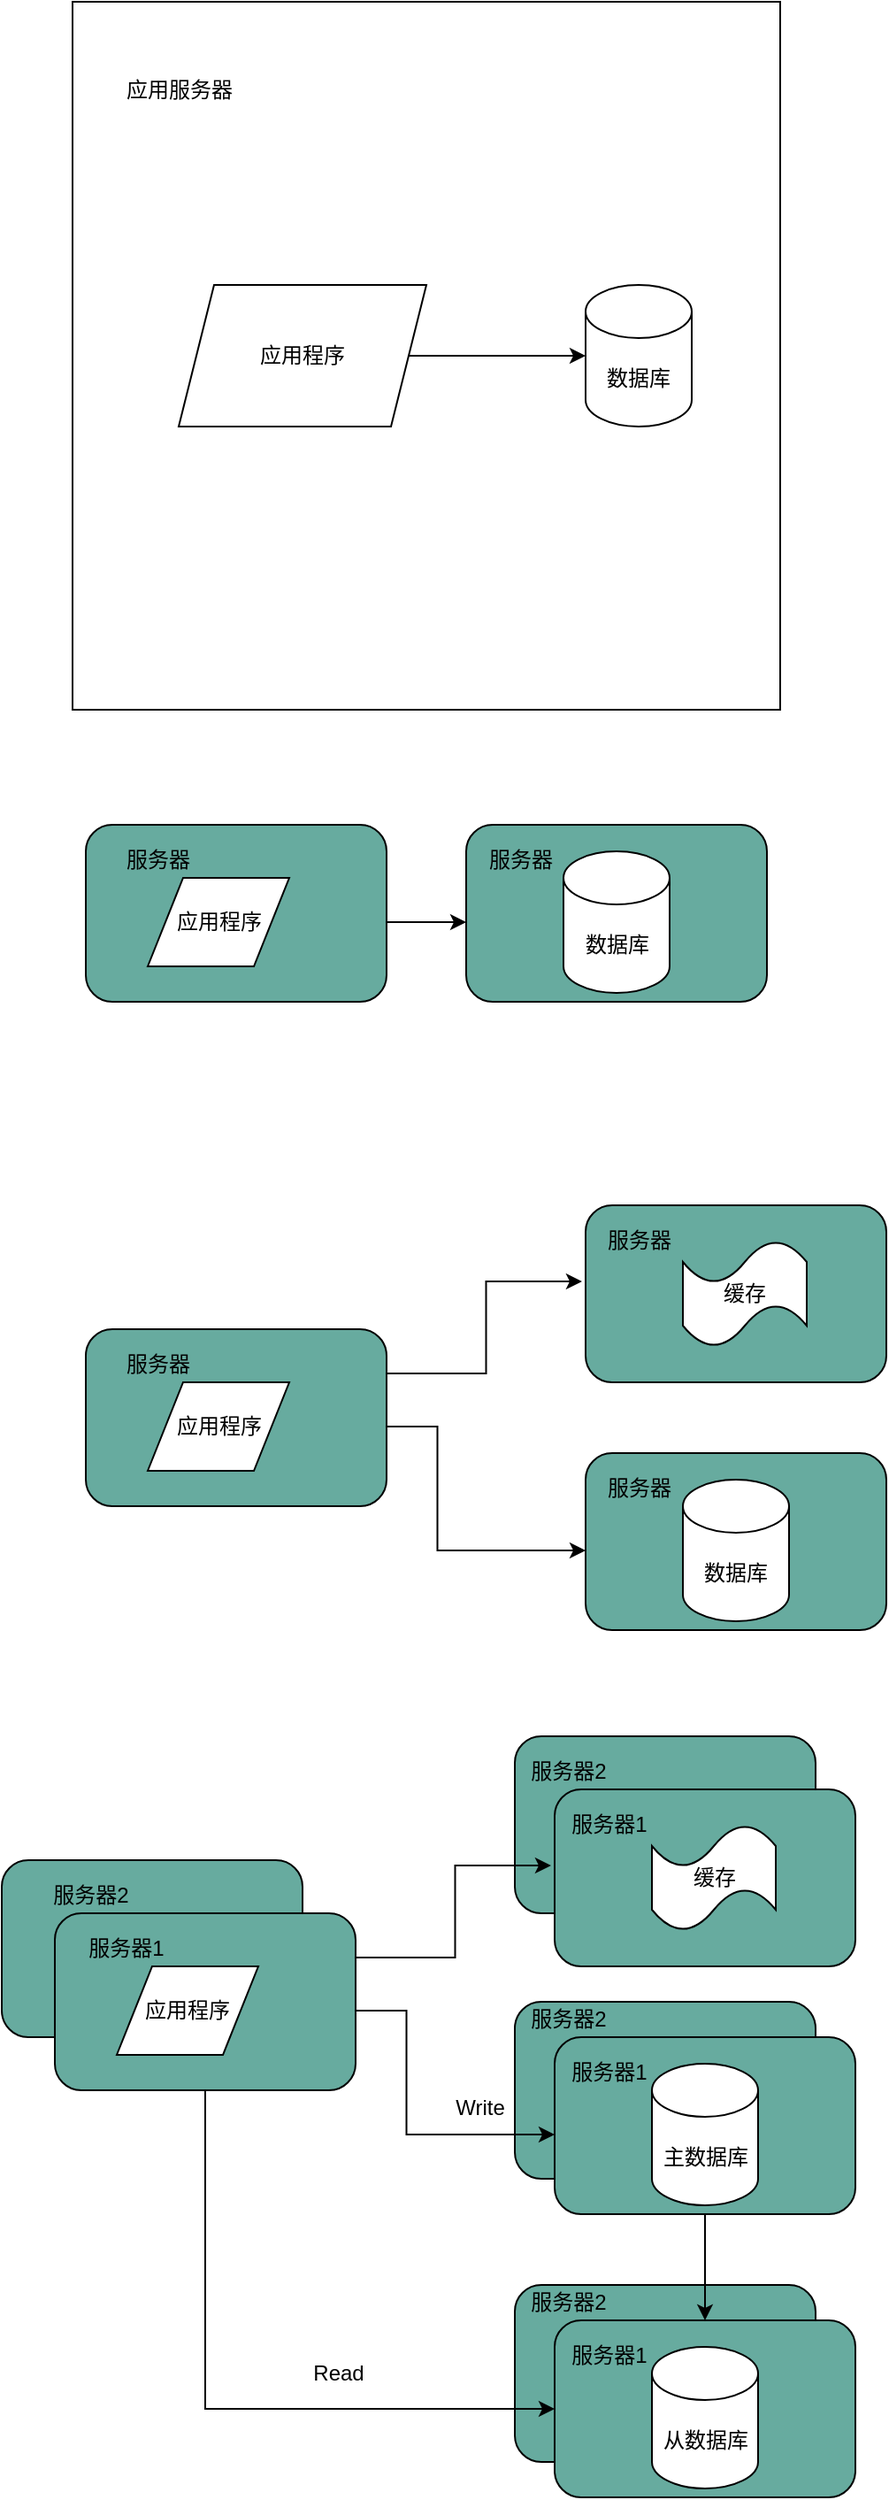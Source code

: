 <mxfile version="13.9.9" type="device"><diagram id="QOY04SKWA31hY6OppW7o" name="第 1 页"><mxGraphModel dx="1422" dy="822" grid="1" gridSize="10" guides="1" tooltips="1" connect="1" arrows="1" fold="1" page="1" pageScale="1" pageWidth="827" pageHeight="1169" math="0" shadow="0"><root><mxCell id="0"/><mxCell id="1" parent="0"/><mxCell id="8I1qeFc74La0u3_8Tl77-29" value="" style="rounded=1;whiteSpace=wrap;html=1;fillColor=#67AB9F;" vertex="1" parent="1"><mxGeometry x="400" y="1360" width="170" height="100" as="geometry"/></mxCell><mxCell id="8I1qeFc74La0u3_8Tl77-27" value="" style="rounded=1;whiteSpace=wrap;html=1;fillColor=#67AB9F;" vertex="1" parent="1"><mxGeometry x="400" y="1200" width="170" height="100" as="geometry"/></mxCell><mxCell id="8I1qeFc74La0u3_8Tl77-25" value="" style="rounded=1;whiteSpace=wrap;html=1;fillColor=#67AB9F;" vertex="1" parent="1"><mxGeometry x="400" y="1050" width="170" height="100" as="geometry"/></mxCell><mxCell id="8I1qeFc74La0u3_8Tl77-23" value="" style="rounded=1;whiteSpace=wrap;html=1;fillColor=#67AB9F;" vertex="1" parent="1"><mxGeometry x="110" y="1120" width="170" height="100" as="geometry"/></mxCell><mxCell id="lwZkwnokWrmu8iWrc6Pf-2" value="" style="whiteSpace=wrap;html=1;aspect=fixed;" parent="1" vertex="1"><mxGeometry x="150" y="70" width="400" height="400" as="geometry"/></mxCell><mxCell id="lwZkwnokWrmu8iWrc6Pf-6" style="edgeStyle=orthogonalEdgeStyle;rounded=0;orthogonalLoop=1;jettySize=auto;html=1;" parent="1" source="lwZkwnokWrmu8iWrc6Pf-4" target="lwZkwnokWrmu8iWrc6Pf-5" edge="1"><mxGeometry relative="1" as="geometry"/></mxCell><mxCell id="lwZkwnokWrmu8iWrc6Pf-4" value="应用程序" style="shape=parallelogram;perimeter=parallelogramPerimeter;whiteSpace=wrap;html=1;fixedSize=1;" parent="1" vertex="1"><mxGeometry x="210" y="230" width="140" height="80" as="geometry"/></mxCell><mxCell id="lwZkwnokWrmu8iWrc6Pf-5" value="数据库" style="shape=cylinder3;whiteSpace=wrap;html=1;boundedLbl=1;backgroundOutline=1;size=15;" parent="1" vertex="1"><mxGeometry x="440" y="230" width="60" height="80" as="geometry"/></mxCell><mxCell id="lwZkwnokWrmu8iWrc6Pf-8" value="应用服务器" style="text;html=1;resizable=0;autosize=1;align=center;verticalAlign=middle;points=[];fillColor=none;strokeColor=none;rounded=0;" parent="1" vertex="1"><mxGeometry x="170" y="110" width="80" height="20" as="geometry"/></mxCell><mxCell id="AIeG41EO_dWTRk5xbDfh-3" style="edgeStyle=orthogonalEdgeStyle;rounded=0;orthogonalLoop=1;jettySize=auto;html=1;entryX=0;entryY=0.55;entryDx=0;entryDy=0;entryPerimeter=0;" parent="1" source="AIeG41EO_dWTRk5xbDfh-4" target="AIeG41EO_dWTRk5xbDfh-13" edge="1"><mxGeometry relative="1" as="geometry"/></mxCell><mxCell id="AIeG41EO_dWTRk5xbDfh-8" value="" style="rounded=1;whiteSpace=wrap;html=1;fillColor=#67AB9F;" parent="1" vertex="1"><mxGeometry x="157.5" y="535" width="170" height="100" as="geometry"/></mxCell><mxCell id="AIeG41EO_dWTRk5xbDfh-4" value="应用程序" style="shape=parallelogram;perimeter=parallelogramPerimeter;whiteSpace=wrap;html=1;fixedSize=1;" parent="1" vertex="1"><mxGeometry x="192.5" y="565" width="80" height="50" as="geometry"/></mxCell><mxCell id="AIeG41EO_dWTRk5xbDfh-6" value="服务器" style="text;html=1;resizable=0;autosize=1;align=center;verticalAlign=middle;points=[];fillColor=none;strokeColor=none;rounded=0;" parent="1" vertex="1"><mxGeometry x="172.5" y="545" width="50" height="20" as="geometry"/></mxCell><mxCell id="AIeG41EO_dWTRk5xbDfh-13" value="" style="rounded=1;whiteSpace=wrap;html=1;fillColor=#67AB9F;" parent="1" vertex="1"><mxGeometry x="372.5" y="535" width="170" height="100" as="geometry"/></mxCell><mxCell id="AIeG41EO_dWTRk5xbDfh-5" value="数据库" style="shape=cylinder3;whiteSpace=wrap;html=1;boundedLbl=1;backgroundOutline=1;size=15;" parent="1" vertex="1"><mxGeometry x="427.5" y="550" width="60" height="80" as="geometry"/></mxCell><mxCell id="AIeG41EO_dWTRk5xbDfh-14" value="服务器" style="text;html=1;resizable=0;autosize=1;align=center;verticalAlign=middle;points=[];fillColor=none;strokeColor=none;rounded=0;" parent="1" vertex="1"><mxGeometry x="377.5" y="545" width="50" height="20" as="geometry"/></mxCell><mxCell id="AIeG41EO_dWTRk5xbDfh-15" style="edgeStyle=orthogonalEdgeStyle;rounded=0;orthogonalLoop=1;jettySize=auto;html=1;entryX=0;entryY=0.55;entryDx=0;entryDy=0;entryPerimeter=0;" parent="1" source="AIeG41EO_dWTRk5xbDfh-17" target="AIeG41EO_dWTRk5xbDfh-19" edge="1"><mxGeometry relative="1" as="geometry"/></mxCell><mxCell id="AIeG41EO_dWTRk5xbDfh-27" style="edgeStyle=orthogonalEdgeStyle;rounded=0;orthogonalLoop=1;jettySize=auto;html=1;exitX=1;exitY=0.25;exitDx=0;exitDy=0;entryX=-0.012;entryY=0.43;entryDx=0;entryDy=0;entryPerimeter=0;" parent="1" source="AIeG41EO_dWTRk5xbDfh-16" target="AIeG41EO_dWTRk5xbDfh-23" edge="1"><mxGeometry relative="1" as="geometry"/></mxCell><mxCell id="AIeG41EO_dWTRk5xbDfh-16" value="" style="rounded=1;whiteSpace=wrap;html=1;fillColor=#67AB9F;" parent="1" vertex="1"><mxGeometry x="157.5" y="820" width="170" height="100" as="geometry"/></mxCell><mxCell id="AIeG41EO_dWTRk5xbDfh-17" value="应用程序" style="shape=parallelogram;perimeter=parallelogramPerimeter;whiteSpace=wrap;html=1;fixedSize=1;" parent="1" vertex="1"><mxGeometry x="192.5" y="850" width="80" height="50" as="geometry"/></mxCell><mxCell id="AIeG41EO_dWTRk5xbDfh-18" value="服务器" style="text;html=1;resizable=0;autosize=1;align=center;verticalAlign=middle;points=[];fillColor=none;strokeColor=none;rounded=0;" parent="1" vertex="1"><mxGeometry x="172.5" y="830" width="50" height="20" as="geometry"/></mxCell><mxCell id="AIeG41EO_dWTRk5xbDfh-19" value="" style="rounded=1;whiteSpace=wrap;html=1;fillColor=#67AB9F;" parent="1" vertex="1"><mxGeometry x="440" y="890" width="170" height="100" as="geometry"/></mxCell><mxCell id="AIeG41EO_dWTRk5xbDfh-20" value="数据库" style="shape=cylinder3;whiteSpace=wrap;html=1;boundedLbl=1;backgroundOutline=1;size=15;" parent="1" vertex="1"><mxGeometry x="495" y="905" width="60" height="80" as="geometry"/></mxCell><mxCell id="AIeG41EO_dWTRk5xbDfh-21" value="服务器" style="text;html=1;resizable=0;autosize=1;align=center;verticalAlign=middle;points=[];fillColor=none;strokeColor=none;rounded=0;" parent="1" vertex="1"><mxGeometry x="445" y="900" width="50" height="20" as="geometry"/></mxCell><mxCell id="AIeG41EO_dWTRk5xbDfh-23" value="" style="rounded=1;whiteSpace=wrap;html=1;fillColor=#67AB9F;" parent="1" vertex="1"><mxGeometry x="440" y="750" width="170" height="100" as="geometry"/></mxCell><mxCell id="AIeG41EO_dWTRk5xbDfh-25" value="服务器" style="text;html=1;resizable=0;autosize=1;align=center;verticalAlign=middle;points=[];fillColor=none;strokeColor=none;rounded=0;" parent="1" vertex="1"><mxGeometry x="445" y="760" width="50" height="20" as="geometry"/></mxCell><mxCell id="AIeG41EO_dWTRk5xbDfh-26" value="缓存" style="shape=tape;whiteSpace=wrap;html=1;fillColor=#FFFFFF;" parent="1" vertex="1"><mxGeometry x="495" y="770" width="70" height="60" as="geometry"/></mxCell><mxCell id="8I1qeFc74La0u3_8Tl77-1" style="edgeStyle=orthogonalEdgeStyle;rounded=0;orthogonalLoop=1;jettySize=auto;html=1;entryX=0;entryY=0.55;entryDx=0;entryDy=0;entryPerimeter=0;" edge="1" parent="1" source="8I1qeFc74La0u3_8Tl77-4" target="8I1qeFc74La0u3_8Tl77-6"><mxGeometry relative="1" as="geometry"/></mxCell><mxCell id="8I1qeFc74La0u3_8Tl77-2" style="edgeStyle=orthogonalEdgeStyle;rounded=0;orthogonalLoop=1;jettySize=auto;html=1;exitX=1;exitY=0.25;exitDx=0;exitDy=0;entryX=-0.012;entryY=0.43;entryDx=0;entryDy=0;entryPerimeter=0;" edge="1" parent="1" source="8I1qeFc74La0u3_8Tl77-3" target="8I1qeFc74La0u3_8Tl77-9"><mxGeometry relative="1" as="geometry"/></mxCell><mxCell id="8I1qeFc74La0u3_8Tl77-20" style="edgeStyle=orthogonalEdgeStyle;rounded=0;orthogonalLoop=1;jettySize=auto;html=1;exitX=0.5;exitY=1;exitDx=0;exitDy=0;entryX=0;entryY=0.5;entryDx=0;entryDy=0;" edge="1" parent="1" source="8I1qeFc74La0u3_8Tl77-3" target="8I1qeFc74La0u3_8Tl77-16"><mxGeometry relative="1" as="geometry"/></mxCell><mxCell id="8I1qeFc74La0u3_8Tl77-3" value="" style="rounded=1;whiteSpace=wrap;html=1;fillColor=#67AB9F;" vertex="1" parent="1"><mxGeometry x="140" y="1150" width="170" height="100" as="geometry"/></mxCell><mxCell id="8I1qeFc74La0u3_8Tl77-4" value="应用程序" style="shape=parallelogram;perimeter=parallelogramPerimeter;whiteSpace=wrap;html=1;fixedSize=1;" vertex="1" parent="1"><mxGeometry x="175" y="1180" width="80" height="50" as="geometry"/></mxCell><mxCell id="8I1qeFc74La0u3_8Tl77-5" value="服务器1" style="text;html=1;resizable=0;autosize=1;align=center;verticalAlign=middle;points=[];fillColor=none;strokeColor=none;rounded=0;" vertex="1" parent="1"><mxGeometry x="150" y="1160" width="60" height="20" as="geometry"/></mxCell><mxCell id="8I1qeFc74La0u3_8Tl77-19" style="edgeStyle=orthogonalEdgeStyle;rounded=0;orthogonalLoop=1;jettySize=auto;html=1;entryX=0.5;entryY=0;entryDx=0;entryDy=0;" edge="1" parent="1" source="8I1qeFc74La0u3_8Tl77-6" target="8I1qeFc74La0u3_8Tl77-16"><mxGeometry relative="1" as="geometry"/></mxCell><mxCell id="8I1qeFc74La0u3_8Tl77-6" value="" style="rounded=1;whiteSpace=wrap;html=1;fillColor=#67AB9F;" vertex="1" parent="1"><mxGeometry x="422.5" y="1220" width="170" height="100" as="geometry"/></mxCell><mxCell id="8I1qeFc74La0u3_8Tl77-7" value="主数据库" style="shape=cylinder3;whiteSpace=wrap;html=1;boundedLbl=1;backgroundOutline=1;size=15;" vertex="1" parent="1"><mxGeometry x="477.5" y="1235" width="60" height="80" as="geometry"/></mxCell><mxCell id="8I1qeFc74La0u3_8Tl77-8" value="服务器1" style="text;html=1;resizable=0;autosize=1;align=center;verticalAlign=middle;points=[];fillColor=none;strokeColor=none;rounded=0;" vertex="1" parent="1"><mxGeometry x="422.5" y="1230" width="60" height="20" as="geometry"/></mxCell><mxCell id="8I1qeFc74La0u3_8Tl77-9" value="" style="rounded=1;whiteSpace=wrap;html=1;fillColor=#67AB9F;" vertex="1" parent="1"><mxGeometry x="422.5" y="1080" width="170" height="100" as="geometry"/></mxCell><mxCell id="8I1qeFc74La0u3_8Tl77-10" value="服务器1" style="text;html=1;resizable=0;autosize=1;align=center;verticalAlign=middle;points=[];fillColor=none;strokeColor=none;rounded=0;" vertex="1" parent="1"><mxGeometry x="422.5" y="1090" width="60" height="20" as="geometry"/></mxCell><mxCell id="8I1qeFc74La0u3_8Tl77-11" value="缓存" style="shape=tape;whiteSpace=wrap;html=1;fillColor=#FFFFFF;" vertex="1" parent="1"><mxGeometry x="477.5" y="1100" width="70" height="60" as="geometry"/></mxCell><mxCell id="8I1qeFc74La0u3_8Tl77-16" value="" style="rounded=1;whiteSpace=wrap;html=1;fillColor=#67AB9F;" vertex="1" parent="1"><mxGeometry x="422.5" y="1380" width="170" height="100" as="geometry"/></mxCell><mxCell id="8I1qeFc74La0u3_8Tl77-17" value="从数据库" style="shape=cylinder3;whiteSpace=wrap;html=1;boundedLbl=1;backgroundOutline=1;size=15;" vertex="1" parent="1"><mxGeometry x="477.5" y="1395" width="60" height="80" as="geometry"/></mxCell><mxCell id="8I1qeFc74La0u3_8Tl77-18" value="服务器1" style="text;html=1;resizable=0;autosize=1;align=center;verticalAlign=middle;points=[];fillColor=none;strokeColor=none;rounded=0;" vertex="1" parent="1"><mxGeometry x="422.5" y="1390" width="60" height="20" as="geometry"/></mxCell><mxCell id="8I1qeFc74La0u3_8Tl77-21" value="Write" style="text;html=1;resizable=0;autosize=1;align=center;verticalAlign=middle;points=[];fillColor=none;strokeColor=none;rounded=0;" vertex="1" parent="1"><mxGeometry x="360" y="1250" width="40" height="20" as="geometry"/></mxCell><mxCell id="8I1qeFc74La0u3_8Tl77-22" value="Read" style="text;html=1;resizable=0;autosize=1;align=center;verticalAlign=middle;points=[];fillColor=none;strokeColor=none;rounded=0;" vertex="1" parent="1"><mxGeometry x="280" y="1400" width="40" height="20" as="geometry"/></mxCell><mxCell id="8I1qeFc74La0u3_8Tl77-24" value="服务器2" style="text;html=1;resizable=0;autosize=1;align=center;verticalAlign=middle;points=[];fillColor=none;strokeColor=none;rounded=0;" vertex="1" parent="1"><mxGeometry x="130" y="1130" width="60" height="20" as="geometry"/></mxCell><mxCell id="8I1qeFc74La0u3_8Tl77-26" value="服务器2" style="text;html=1;resizable=0;autosize=1;align=center;verticalAlign=middle;points=[];fillColor=none;strokeColor=none;rounded=0;" vertex="1" parent="1"><mxGeometry x="400" y="1060" width="60" height="20" as="geometry"/></mxCell><mxCell id="8I1qeFc74La0u3_8Tl77-28" value="服务器2" style="text;html=1;resizable=0;autosize=1;align=center;verticalAlign=middle;points=[];fillColor=none;strokeColor=none;rounded=0;" vertex="1" parent="1"><mxGeometry x="400" y="1200" width="60" height="20" as="geometry"/></mxCell><mxCell id="8I1qeFc74La0u3_8Tl77-30" value="服务器2" style="text;html=1;resizable=0;autosize=1;align=center;verticalAlign=middle;points=[];fillColor=none;strokeColor=none;rounded=0;" vertex="1" parent="1"><mxGeometry x="400" y="1360" width="60" height="20" as="geometry"/></mxCell></root></mxGraphModel></diagram></mxfile>